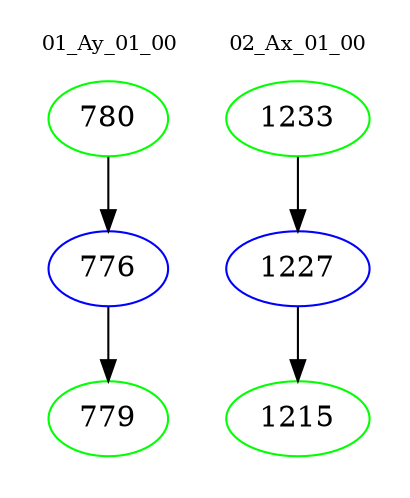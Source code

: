 digraph{
subgraph cluster_0 {
color = white
label = "01_Ay_01_00";
fontsize=10;
T0_780 [label="780", color="green"]
T0_780 -> T0_776 [color="black"]
T0_776 [label="776", color="blue"]
T0_776 -> T0_779 [color="black"]
T0_779 [label="779", color="green"]
}
subgraph cluster_1 {
color = white
label = "02_Ax_01_00";
fontsize=10;
T1_1233 [label="1233", color="green"]
T1_1233 -> T1_1227 [color="black"]
T1_1227 [label="1227", color="blue"]
T1_1227 -> T1_1215 [color="black"]
T1_1215 [label="1215", color="green"]
}
}
